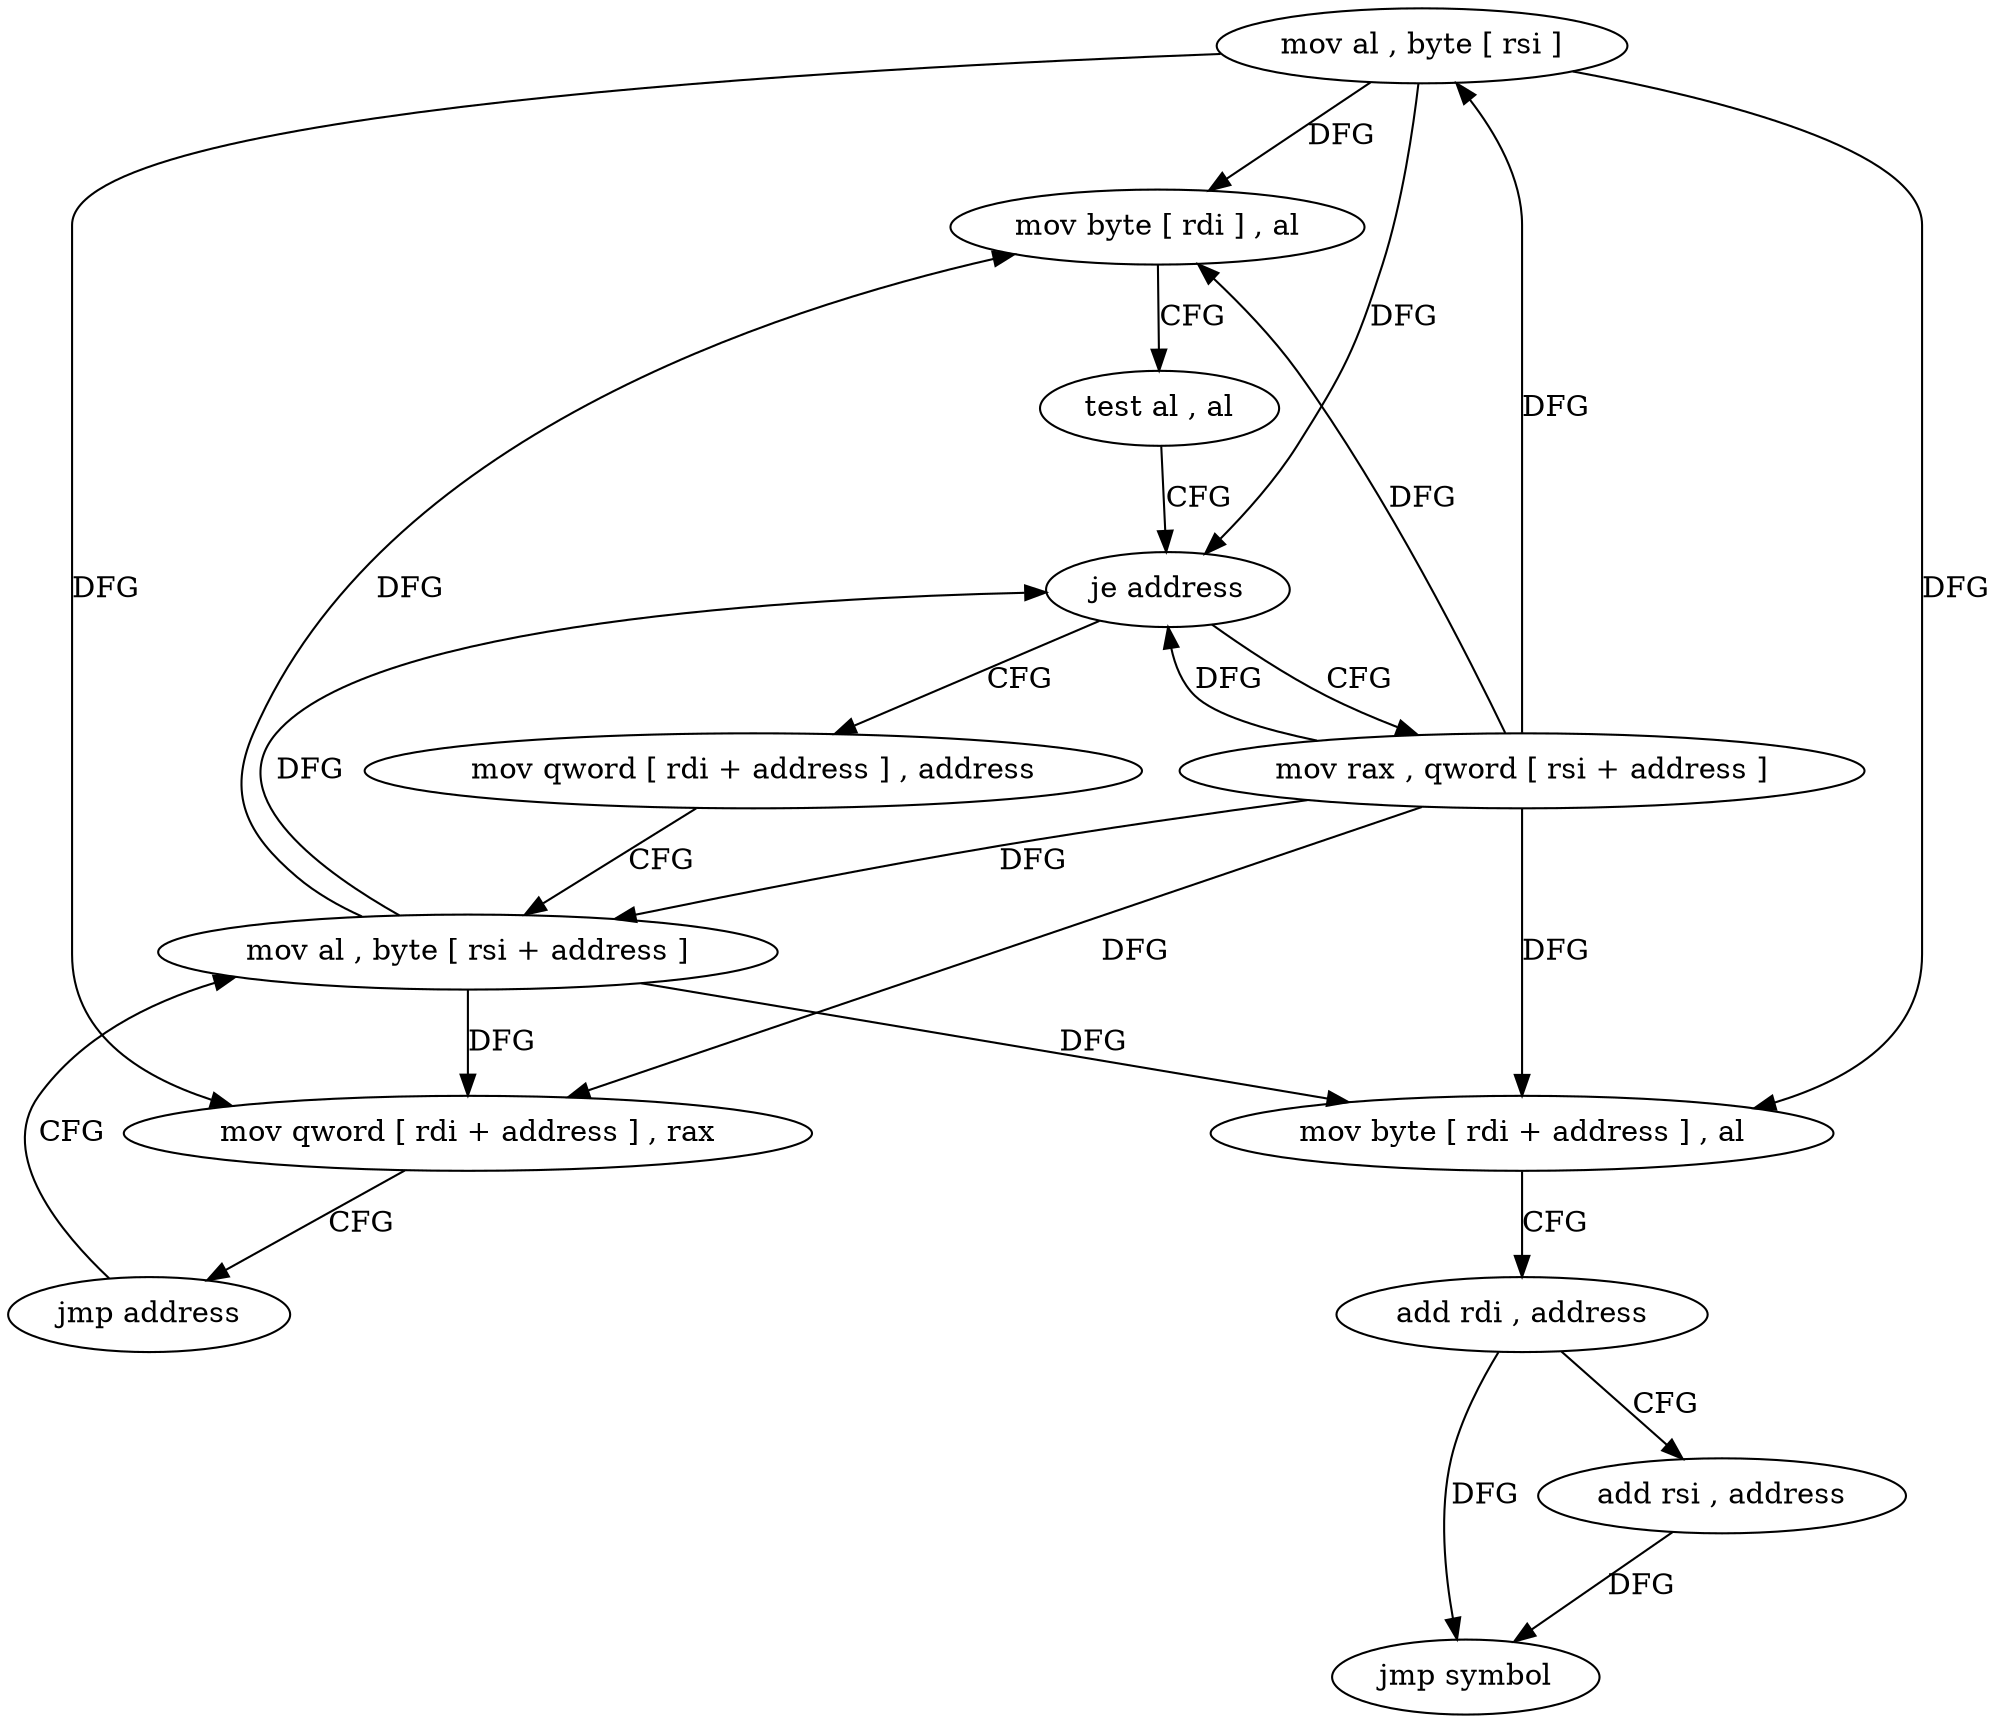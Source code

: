 digraph "func" {
"4236672" [label = "mov al , byte [ rsi ]" ]
"4236674" [label = "mov byte [ rdi ] , al" ]
"4236676" [label = "test al , al" ]
"4236678" [label = "je address" ]
"4236690" [label = "mov qword [ rdi + address ] , address" ]
"4236680" [label = "mov rax , qword [ rsi + address ]" ]
"4236698" [label = "mov al , byte [ rsi + address ]" ]
"4236684" [label = "mov qword [ rdi + address ] , rax" ]
"4236688" [label = "jmp address" ]
"4236701" [label = "mov byte [ rdi + address ] , al" ]
"4236704" [label = "add rdi , address" ]
"4236708" [label = "add rsi , address" ]
"4236712" [label = "jmp symbol" ]
"4236672" -> "4236674" [ label = "DFG" ]
"4236672" -> "4236678" [ label = "DFG" ]
"4236672" -> "4236684" [ label = "DFG" ]
"4236672" -> "4236701" [ label = "DFG" ]
"4236674" -> "4236676" [ label = "CFG" ]
"4236676" -> "4236678" [ label = "CFG" ]
"4236678" -> "4236690" [ label = "CFG" ]
"4236678" -> "4236680" [ label = "CFG" ]
"4236690" -> "4236698" [ label = "CFG" ]
"4236680" -> "4236684" [ label = "DFG" ]
"4236680" -> "4236674" [ label = "DFG" ]
"4236680" -> "4236678" [ label = "DFG" ]
"4236680" -> "4236672" [ label = "DFG" ]
"4236680" -> "4236698" [ label = "DFG" ]
"4236680" -> "4236701" [ label = "DFG" ]
"4236698" -> "4236701" [ label = "DFG" ]
"4236698" -> "4236674" [ label = "DFG" ]
"4236698" -> "4236678" [ label = "DFG" ]
"4236698" -> "4236684" [ label = "DFG" ]
"4236684" -> "4236688" [ label = "CFG" ]
"4236688" -> "4236698" [ label = "CFG" ]
"4236701" -> "4236704" [ label = "CFG" ]
"4236704" -> "4236708" [ label = "CFG" ]
"4236704" -> "4236712" [ label = "DFG" ]
"4236708" -> "4236712" [ label = "DFG" ]
}
